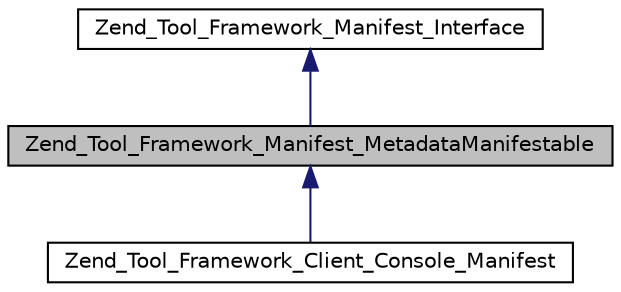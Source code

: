 digraph G
{
  edge [fontname="Helvetica",fontsize="10",labelfontname="Helvetica",labelfontsize="10"];
  node [fontname="Helvetica",fontsize="10",shape=record];
  Node1 [label="Zend_Tool_Framework_Manifest_MetadataManifestable",height=0.2,width=0.4,color="black", fillcolor="grey75", style="filled" fontcolor="black"];
  Node2 -> Node1 [dir="back",color="midnightblue",fontsize="10",style="solid",fontname="Helvetica"];
  Node2 [label="Zend_Tool_Framework_Manifest_Interface",height=0.2,width=0.4,color="black", fillcolor="white", style="filled",URL="$interface_zend___tool___framework___manifest___interface.html"];
  Node1 -> Node3 [dir="back",color="midnightblue",fontsize="10",style="solid",fontname="Helvetica"];
  Node3 [label="Zend_Tool_Framework_Client_Console_Manifest",height=0.2,width=0.4,color="black", fillcolor="white", style="filled",URL="$class_zend___tool___framework___client___console___manifest.html"];
}

